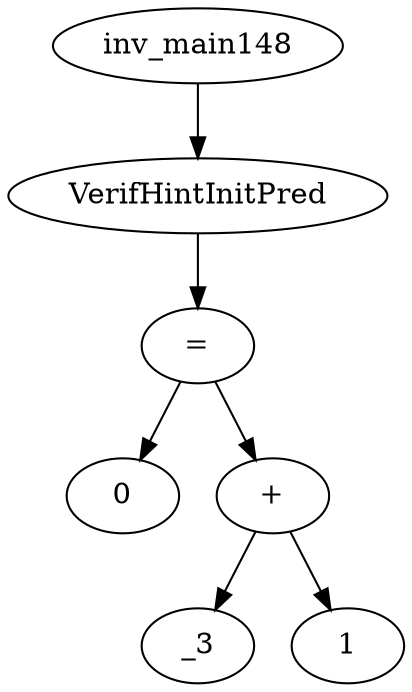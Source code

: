 digraph dag {
0 [label="inv_main148"];
1 [label="VerifHintInitPred"];
2 [label="="];
3 [label="0"];
4 [label="+"];
5 [label="_3"];
6 [label="1"];
0->1
1->2
2->4
2 -> 3
4->6
4 -> 5
}
